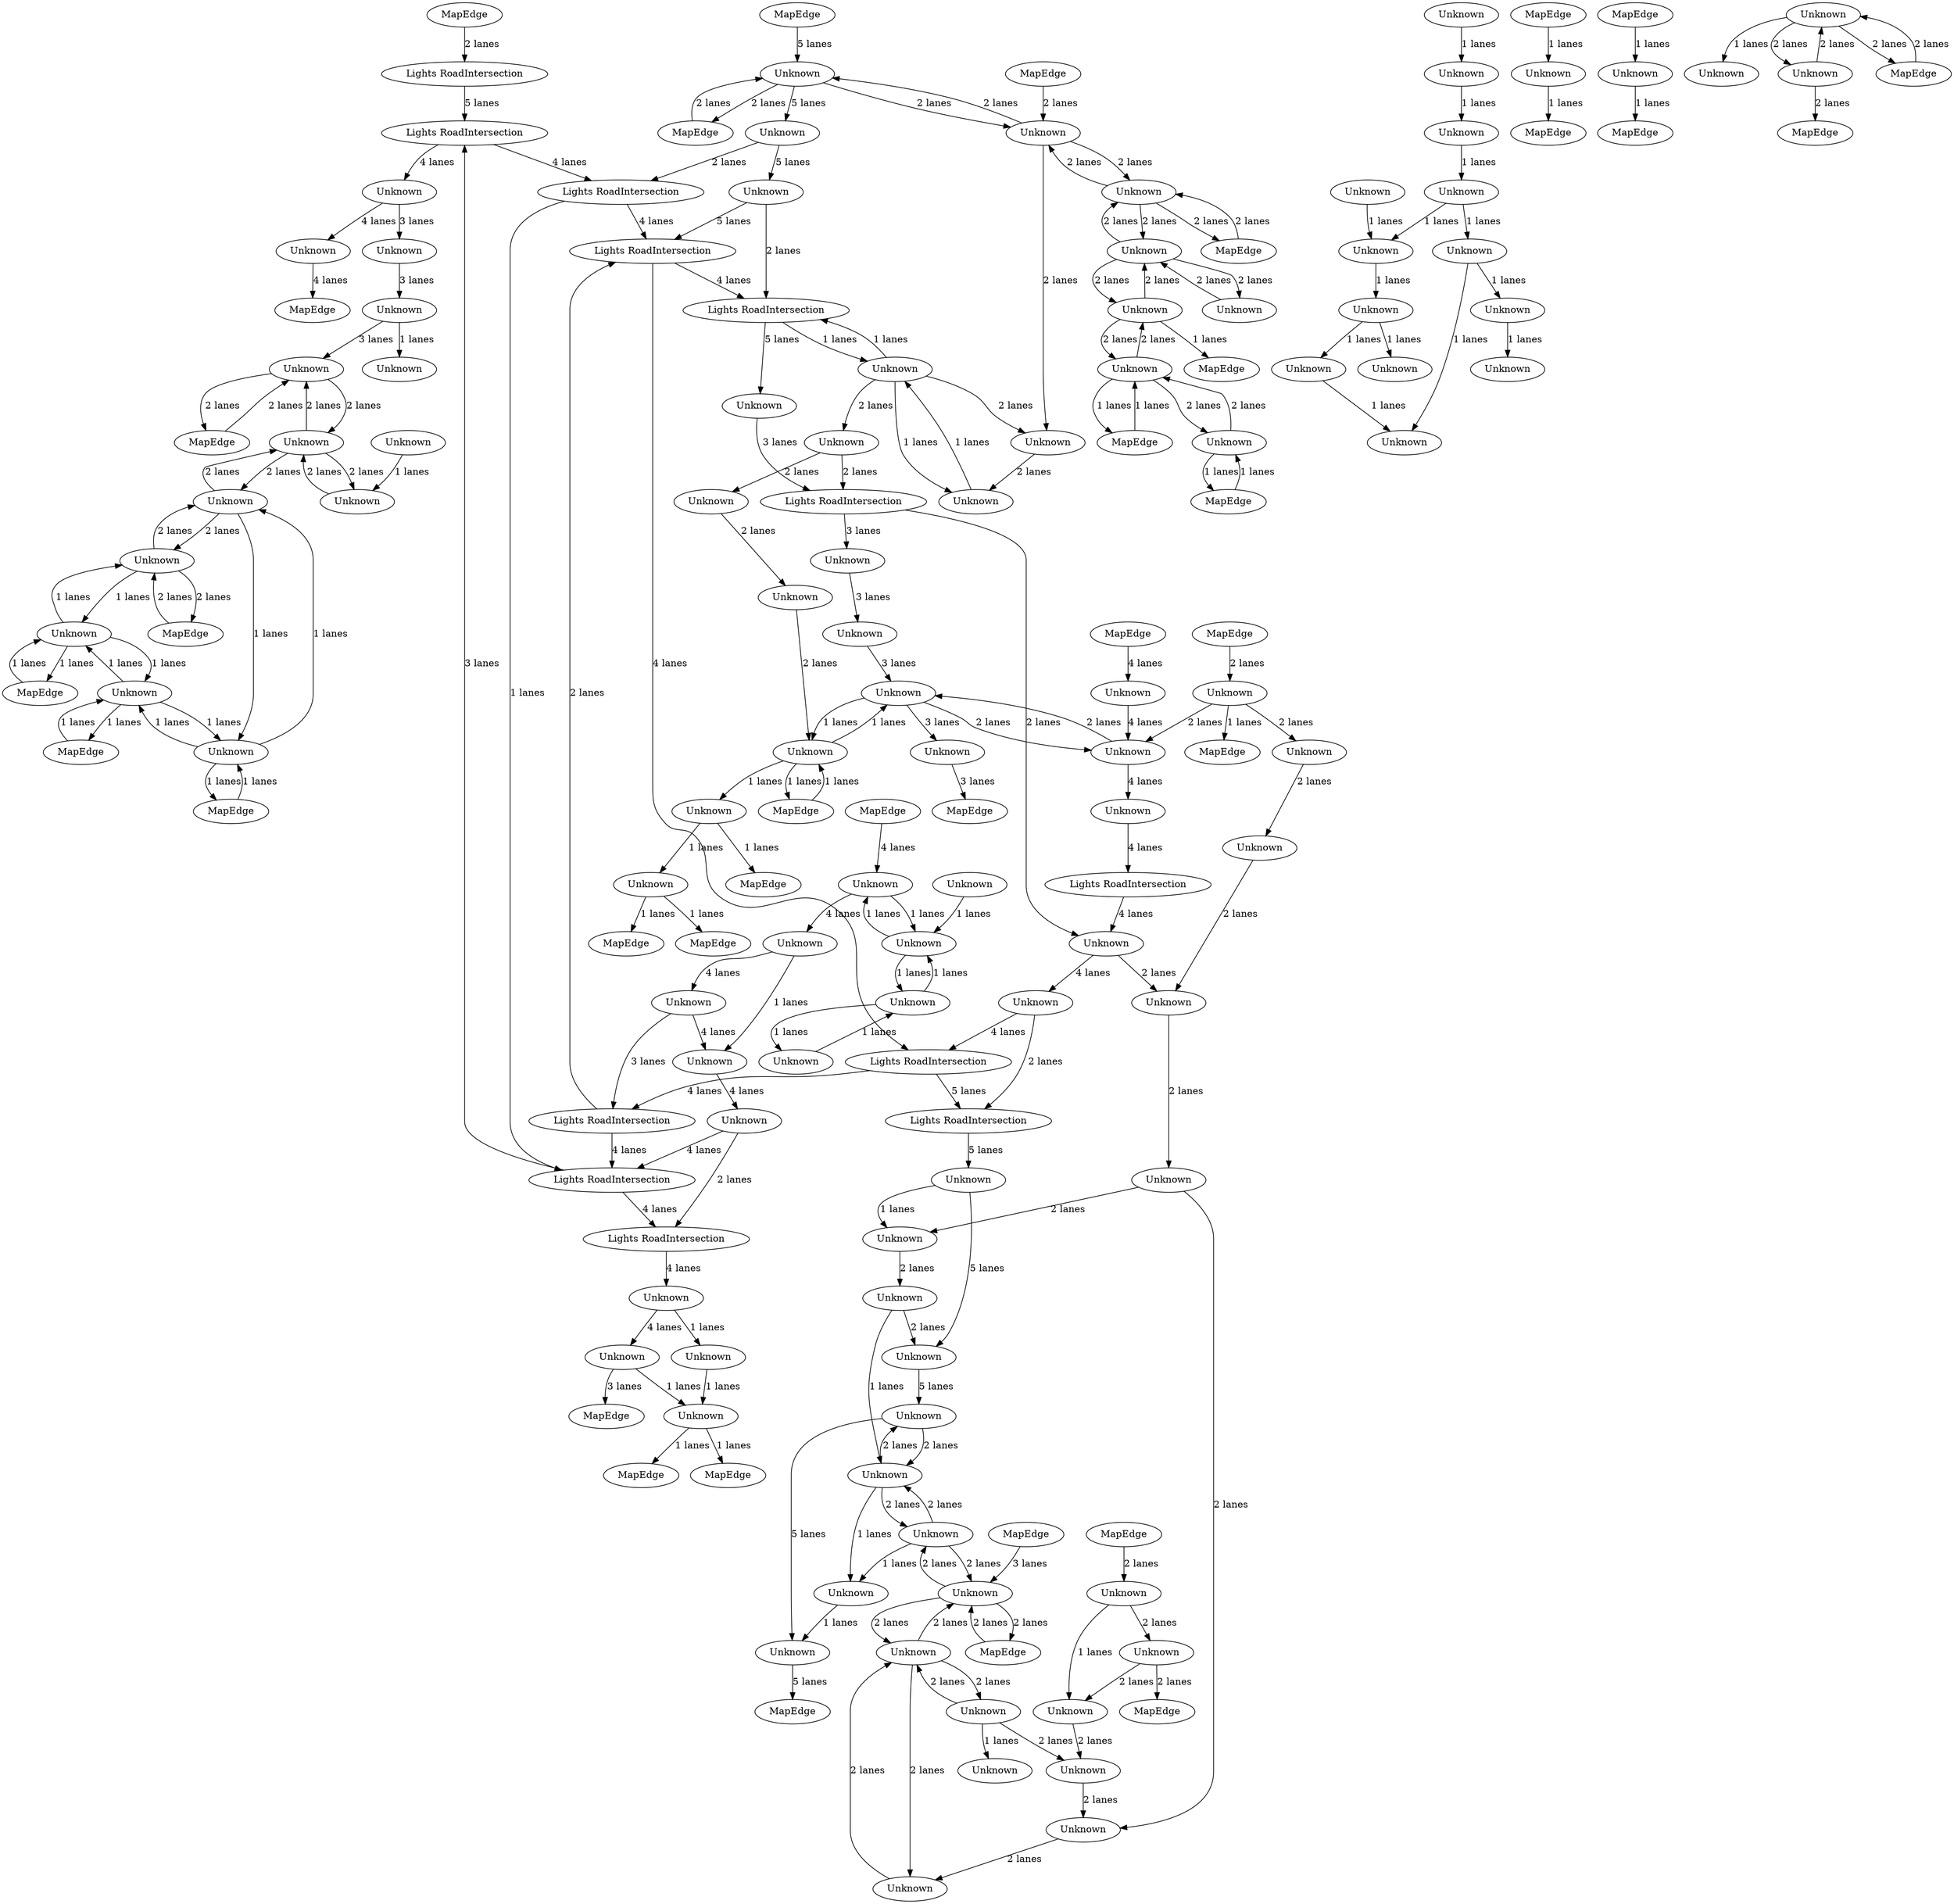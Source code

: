 digraph {
    0 [ label = "MapEdge" ]
    1 [ label = "MapEdge" ]
    2 [ label = "MapEdge" ]
    3 [ label = "MapEdge" ]
    4 [ label = "MapEdge" ]
    5 [ label = "Unknown" ]
    6 [ label = "Unknown" ]
    7 [ label = "Unknown" ]
    8 [ label = "MapEdge" ]
    9 [ label = "Unknown" ]
    10 [ label = "MapEdge" ]
    11 [ label = "Unknown" ]
    12 [ label = "Unknown" ]
    13 [ label = "Unknown" ]
    14 [ label = "Unknown" ]
    15 [ label = "Unknown" ]
    16 [ label = "Unknown" ]
    17 [ label = "Unknown" ]
    18 [ label = "Unknown" ]
    19 [ label = "Lights RoadIntersection" ]
    20 [ label = "Unknown" ]
    21 [ label = "Unknown" ]
    22 [ label = "MapEdge" ]
    23 [ label = "Unknown" ]
    24 [ label = "Unknown" ]
    25 [ label = "Unknown" ]
    26 [ label = "Unknown" ]
    27 [ label = "Unknown" ]
    28 [ label = "Unknown" ]
    29 [ label = "Unknown" ]
    30 [ label = "Unknown" ]
    31 [ label = "Unknown" ]
    32 [ label = "Unknown" ]
    33 [ label = "Unknown" ]
    34 [ label = "MapEdge" ]
    35 [ label = "Unknown" ]
    36 [ label = "Lights RoadIntersection" ]
    37 [ label = "Unknown" ]
    38 [ label = "Unknown" ]
    39 [ label = "Unknown" ]
    40 [ label = "Unknown" ]
    41 [ label = "Unknown" ]
    42 [ label = "MapEdge" ]
    43 [ label = "Unknown" ]
    44 [ label = "Unknown" ]
    45 [ label = "Unknown" ]
    46 [ label = "Unknown" ]
    47 [ label = "Lights RoadIntersection" ]
    48 [ label = "Unknown" ]
    49 [ label = "MapEdge" ]
    50 [ label = "MapEdge" ]
    51 [ label = "Unknown" ]
    52 [ label = "Lights RoadIntersection" ]
    53 [ label = "Unknown" ]
    54 [ label = "Lights RoadIntersection" ]
    55 [ label = "Unknown" ]
    56 [ label = "Lights RoadIntersection" ]
    57 [ label = "MapEdge" ]
    58 [ label = "Unknown" ]
    59 [ label = "Unknown" ]
    60 [ label = "Unknown" ]
    61 [ label = "Lights RoadIntersection" ]
    62 [ label = "Lights RoadIntersection" ]
    63 [ label = "Unknown" ]
    64 [ label = "Lights RoadIntersection" ]
    65 [ label = "Unknown" ]
    66 [ label = "Unknown" ]
    67 [ label = "Unknown" ]
    68 [ label = "Unknown" ]
    69 [ label = "Unknown" ]
    70 [ label = "Unknown" ]
    71 [ label = "Unknown" ]
    72 [ label = "Unknown" ]
    73 [ label = "Lights RoadIntersection" ]
    74 [ label = "Unknown" ]
    75 [ label = "Unknown" ]
    76 [ label = "Unknown" ]
    77 [ label = "Unknown" ]
    78 [ label = "Unknown" ]
    79 [ label = "Unknown" ]
    80 [ label = "Unknown" ]
    81 [ label = "Unknown" ]
    82 [ label = "Unknown" ]
    83 [ label = "MapEdge" ]
    84 [ label = "Unknown" ]
    85 [ label = "Unknown" ]
    86 [ label = "Unknown" ]
    87 [ label = "Unknown" ]
    88 [ label = "Unknown" ]
    89 [ label = "Unknown" ]
    90 [ label = "Unknown" ]
    91 [ label = "Unknown" ]
    92 [ label = "Unknown" ]
    93 [ label = "Unknown" ]
    94 [ label = "Unknown" ]
    95 [ label = "Unknown" ]
    96 [ label = "Unknown" ]
    97 [ label = "Lights RoadIntersection" ]
    98 [ label = "Lights RoadIntersection" ]
    99 [ label = "Unknown" ]
    100 [ label = "Unknown" ]
    101 [ label = "Unknown" ]
    102 [ label = "Unknown" ]
    103 [ label = "Unknown" ]
    104 [ label = "Unknown" ]
    105 [ label = "Unknown" ]
    106 [ label = "MapEdge" ]
    107 [ label = "Unknown" ]
    108 [ label = "Unknown" ]
    109 [ label = "MapEdge" ]
    110 [ label = "Unknown" ]
    111 [ label = "Unknown" ]
    112 [ label = "MapEdge" ]
    113 [ label = "Unknown" ]
    114 [ label = "MapEdge" ]
    115 [ label = "Unknown" ]
    116 [ label = "Unknown" ]
    117 [ label = "Unknown" ]
    118 [ label = "Unknown" ]
    119 [ label = "Unknown" ]
    120 [ label = "Unknown" ]
    121 [ label = "Unknown" ]
    122 [ label = "Unknown" ]
    123 [ label = "Unknown" ]
    124 [ label = "Unknown" ]
    125 [ label = "Unknown" ]
    126 [ label = "Unknown" ]
    127 [ label = "Unknown" ]
    128 [ label = "MapEdge" ]
    129 [ label = "MapEdge" ]
    130 [ label = "MapEdge" ]
    131 [ label = "MapEdge" ]
    132 [ label = "MapEdge" ]
    133 [ label = "MapEdge" ]
    134 [ label = "MapEdge" ]
    135 [ label = "MapEdge" ]
    136 [ label = "MapEdge" ]
    137 [ label = "MapEdge" ]
    138 [ label = "MapEdge" ]
    139 [ label = "MapEdge" ]
    140 [ label = "MapEdge" ]
    141 [ label = "MapEdge" ]
    142 [ label = "MapEdge" ]
    143 [ label = "MapEdge" ]
    144 [ label = "MapEdge" ]
    145 [ label = "MapEdge" ]
    146 [ label = "MapEdge" ]
    96 -> 92 [ label = "4 lanes" ]
    92 -> 52 [ label = "2 lanes" ]
    54 -> 61 [ label = "4 lanes" ]
    69 -> 73 [ label = "2 lanes" ]
    41 -> 36 [ label = "2 lanes" ]
    47 -> 36 [ label = "4 lanes" ]
    126 -> 57 [ label = "1 lanes" ]
    109 -> 101 [ label = "2 lanes" ]
    141 -> 71 [ label = "2 lanes" ]
    71 -> 141 [ label = "2 lanes" ]
    71 -> 82 [ label = "2 lanes" ]
    82 -> 71 [ label = "2 lanes" ]
    1 -> 6 [ label = "2 lanes" ]
    6 -> 1 [ label = "2 lanes" ]
    6 -> 16 [ label = "2 lanes" ]
    16 -> 6 [ label = "2 lanes" ]
    16 -> 29 [ label = "2 lanes" ]
    29 -> 16 [ label = "2 lanes" ]
    67 -> 63 [ label = "3 lanes" ]
    63 -> 32 [ label = "3 lanes" ]
    20 -> 29 [ label = "2 lanes" ]
    29 -> 20 [ label = "2 lanes" ]
    29 -> 32 [ label = "2 lanes" ]
    32 -> 29 [ label = "2 lanes" ]
    32 -> 142 [ label = "2 lanes" ]
    142 -> 32 [ label = "2 lanes" ]
    68 -> 67 [ label = "3 lanes" ]
    66 -> 81 [ label = "2 lanes" ]
    81 -> 66 [ label = "2 lanes" ]
    143 -> 91 [ label = "2 lanes" ]
    91 -> 143 [ label = "2 lanes" ]
    91 -> 93 [ label = "2 lanes" ]
    93 -> 91 [ label = "2 lanes" ]
    93 -> 104 [ label = "2 lanes" ]
    104 -> 93 [ label = "2 lanes" ]
    104 -> 108 [ label = "2 lanes" ]
    108 -> 104 [ label = "2 lanes" ]
    108 -> 110 [ label = "2 lanes" ]
    110 -> 108 [ label = "2 lanes" ]
    110 -> 118 [ label = "2 lanes" ]
    118 -> 110 [ label = "2 lanes" ]
    118 -> 121 [ label = "2 lanes" ]
    121 -> 118 [ label = "2 lanes" ]
    104 -> 145 [ label = "2 lanes" ]
    145 -> 104 [ label = "2 lanes" ]
    30 -> 33 [ label = "2 lanes" ]
    33 -> 30 [ label = "2 lanes" ]
    33 -> 44 [ label = "2 lanes" ]
    44 -> 33 [ label = "2 lanes" ]
    44 -> 66 [ label = "2 lanes" ]
    66 -> 44 [ label = "2 lanes" ]
    66 -> 83 [ label = "2 lanes" ]
    83 -> 66 [ label = "2 lanes" ]
    99 -> 108 [ label = "2 lanes" ]
    108 -> 99 [ label = "2 lanes" ]
    121 -> 132 [ label = "1 lanes" ]
    132 -> 121 [ label = "1 lanes" ]
    110 -> 146 [ label = "1 lanes" ]
    73 -> 88 [ label = "5 lanes" ]
    64 -> 62 [ label = "4 lanes" ]
    62 -> 56 [ label = "4 lanes" ]
    87 -> 144 [ label = "4 lanes" ]
    47 -> 54 [ label = "3 lanes" ]
    41 -> 47 [ label = "4 lanes" ]
    36 -> 25 [ label = "4 lanes" ]
    25 -> 21 [ label = "4 lanes" ]
    101 -> 95 [ label = "1 lanes" ]
    81 -> 78 [ label = "2 lanes" ]
    78 -> 81 [ label = "2 lanes" ]
    77 -> 78 [ label = "2 lanes" ]
    90 -> 95 [ label = "2 lanes" ]
    95 -> 85 [ label = "2 lanes" ]
    85 -> 77 [ label = "2 lanes" ]
    101 -> 90 [ label = "2 lanes" ]
    90 -> 34 [ label = "2 lanes" ]
    119 -> 124 [ label = "3 lanes" ]
    124 -> 134 [ label = "3 lanes" ]
    116 -> 119 [ label = "2 lanes" ]
    119 -> 116 [ label = "2 lanes" ]
    111 -> 98 [ label = "4 lanes" ]
    103 -> 117 [ label = "3 lanes" ]
    123 -> 116 [ label = "4 lanes" ]
    116 -> 111 [ label = "4 lanes" ]
    119 -> 120 [ label = "1 lanes" ]
    120 -> 119 [ label = "1 lanes" ]
    120 -> 135 [ label = "1 lanes" ]
    135 -> 120 [ label = "1 lanes" ]
    133 -> 123 [ label = "4 lanes" ]
    100 -> 97 [ label = "2 lanes" ]
    97 -> 96 [ label = "2 lanes" ]
    96 -> 94 [ label = "2 lanes" ]
    71 -> 70 [ label = "1 lanes" ]
    63 -> 65 [ label = "1 lanes" ]
    17 -> 20 [ label = "1 lanes" ]
    59 -> 58 [ label = "1 lanes" ]
    43 -> 46 [ label = "1 lanes" ]
    46 -> 53 [ label = "1 lanes" ]
    53 -> 55 [ label = "1 lanes" ]
    40 -> 43 [ label = "1 lanes" ]
    46 -> 45 [ label = "1 lanes" ]
    58 -> 55 [ label = "1 lanes" ]
    74 -> 72 [ label = "1 lanes" ]
    53 -> 74 [ label = "1 lanes" ]
    38 -> 45 [ label = "1 lanes" ]
    45 -> 59 [ label = "1 lanes" ]
    59 -> 60 [ label = "1 lanes" ]
    84 -> 86 [ label = "1 lanes" ]
    122 -> 127 [ label = "1 lanes" ]
    127 -> 136 [ label = "1 lanes" ]
    127 -> 130 [ label = "1 lanes" ]
    27 -> 11 [ label = "1 lanes" ]
    75 -> 76 [ label = "2 lanes" ]
    80 -> 75 [ label = "1 lanes" ]
    75 -> 80 [ label = "1 lanes" ]
    75 -> 73 [ label = "1 lanes" ]
    73 -> 75 [ label = "1 lanes" ]
    93 -> 76 [ label = "2 lanes" ]
    76 -> 80 [ label = "2 lanes" ]
    62 -> 52 [ label = "5 lanes" ]
    44 -> 28 [ label = "1 lanes" ]
    28 -> 24 [ label = "1 lanes" ]
    21 -> 18 [ label = "1 lanes" ]
    18 -> 140 [ label = "1 lanes" ]
    23 -> 18 [ label = "1 lanes" ]
    18 -> 139 [ label = "1 lanes" ]
    0 -> 19 [ label = "2 lanes" ]
    84 -> 85 [ label = "2 lanes" ]
    113 -> 116 [ label = "2 lanes" ]
    4 -> 5 [ label = "1 lanes" ]
    5 -> 4 [ label = "1 lanes" ]
    5 -> 6 [ label = "1 lanes" ]
    6 -> 5 [ label = "1 lanes" ]
    5 -> 12 [ label = "1 lanes" ]
    12 -> 5 [ label = "1 lanes" ]
    12 -> 15 [ label = "1 lanes" ]
    15 -> 12 [ label = "1 lanes" ]
    15 -> 16 [ label = "1 lanes" ]
    16 -> 15 [ label = "1 lanes" ]
    15 -> 22 [ label = "1 lanes" ]
    22 -> 15 [ label = "1 lanes" ]
    12 -> 10 [ label = "1 lanes" ]
    10 -> 12 [ label = "1 lanes" ]
    8 -> 13 [ label = "4 lanes" ]
    13 -> 14 [ label = "4 lanes" ]
    14 -> 26 [ label = "4 lanes" ]
    26 -> 35 [ label = "4 lanes" ]
    35 -> 41 [ label = "4 lanes" ]
    13 -> 11 [ label = "1 lanes" ]
    11 -> 13 [ label = "1 lanes" ]
    11 -> 9 [ label = "1 lanes" ]
    9 -> 11 [ label = "1 lanes" ]
    9 -> 7 [ label = "1 lanes" ]
    7 -> 9 [ label = "1 lanes" ]
    14 -> 35 [ label = "1 lanes" ]
    89 -> 61 [ label = "2 lanes" ]
    52 -> 48 [ label = "5 lanes" ]
    48 -> 31 [ label = "5 lanes" ]
    31 -> 30 [ label = "5 lanes" ]
    26 -> 56 [ label = "3 lanes" ]
    69 -> 64 [ label = "5 lanes" ]
    113 -> 42 [ label = "1 lanes" ]
    125 -> 128 [ label = "1 lanes" ]
    131 -> 126 [ label = "1 lanes" ]
    50 -> 125 [ label = "1 lanes" ]
    30 -> 24 [ label = "5 lanes" ]
    24 -> 2 [ label = "5 lanes" ]
    61 -> 47 [ label = "1 lanes" ]
    61 -> 64 [ label = "4 lanes" ]
    56 -> 64 [ label = "2 lanes" ]
    56 -> 47 [ label = "4 lanes" ]
    39 -> 40 [ label = "1 lanes" ]
    21 -> 3 [ label = "3 lanes" ]
    19 -> 54 [ label = "5 lanes" ]
    88 -> 97 [ label = "3 lanes" ]
    82 -> 106 [ label = "2 lanes" ]
    49 -> 66 [ label = "3 lanes" ]
    129 -> 118 [ label = "1 lanes" ]
    118 -> 129 [ label = "1 lanes" ]
    117 -> 119 [ label = "3 lanes" ]
    97 -> 103 [ label = "3 lanes" ]
    81 -> 84 [ label = "2 lanes" ]
    84 -> 81 [ label = "2 lanes" ]
    25 -> 23 [ label = "1 lanes" ]
    92 -> 62 [ label = "4 lanes" ]
    98 -> 96 [ label = "4 lanes" ]
    64 -> 73 [ label = "4 lanes" ]
    54 -> 68 [ label = "4 lanes" ]
    68 -> 87 [ label = "4 lanes" ]
    91 -> 89 [ label = "5 lanes" ]
    89 -> 69 [ label = "5 lanes" ]
    112 -> 91 [ label = "5 lanes" ]
    79 -> 77 [ label = "2 lanes" ]
    137 -> 113 [ label = "2 lanes" ]
    79 -> 51 [ label = "2 lanes" ]
    51 -> 37 [ label = "2 lanes" ]
    37 -> 31 [ label = "2 lanes" ]
    107 -> 102 [ label = "2 lanes" ]
    48 -> 51 [ label = "1 lanes" ]
    75 -> 100 [ label = "2 lanes" ]
    115 -> 120 [ label = "2 lanes" ]
    105 -> 115 [ label = "2 lanes" ]
    120 -> 122 [ label = "1 lanes" ]
    122 -> 138 [ label = "1 lanes" ]
    37 -> 33 [ label = "1 lanes" ]
    33 -> 28 [ label = "1 lanes" ]
    114 -> 93 [ label = "2 lanes" ]
    102 -> 94 [ label = "2 lanes" ]
    94 -> 79 [ label = "2 lanes" ]
    113 -> 107 [ label = "2 lanes" ]
    100 -> 105 [ label = "2 lanes" ]
}
